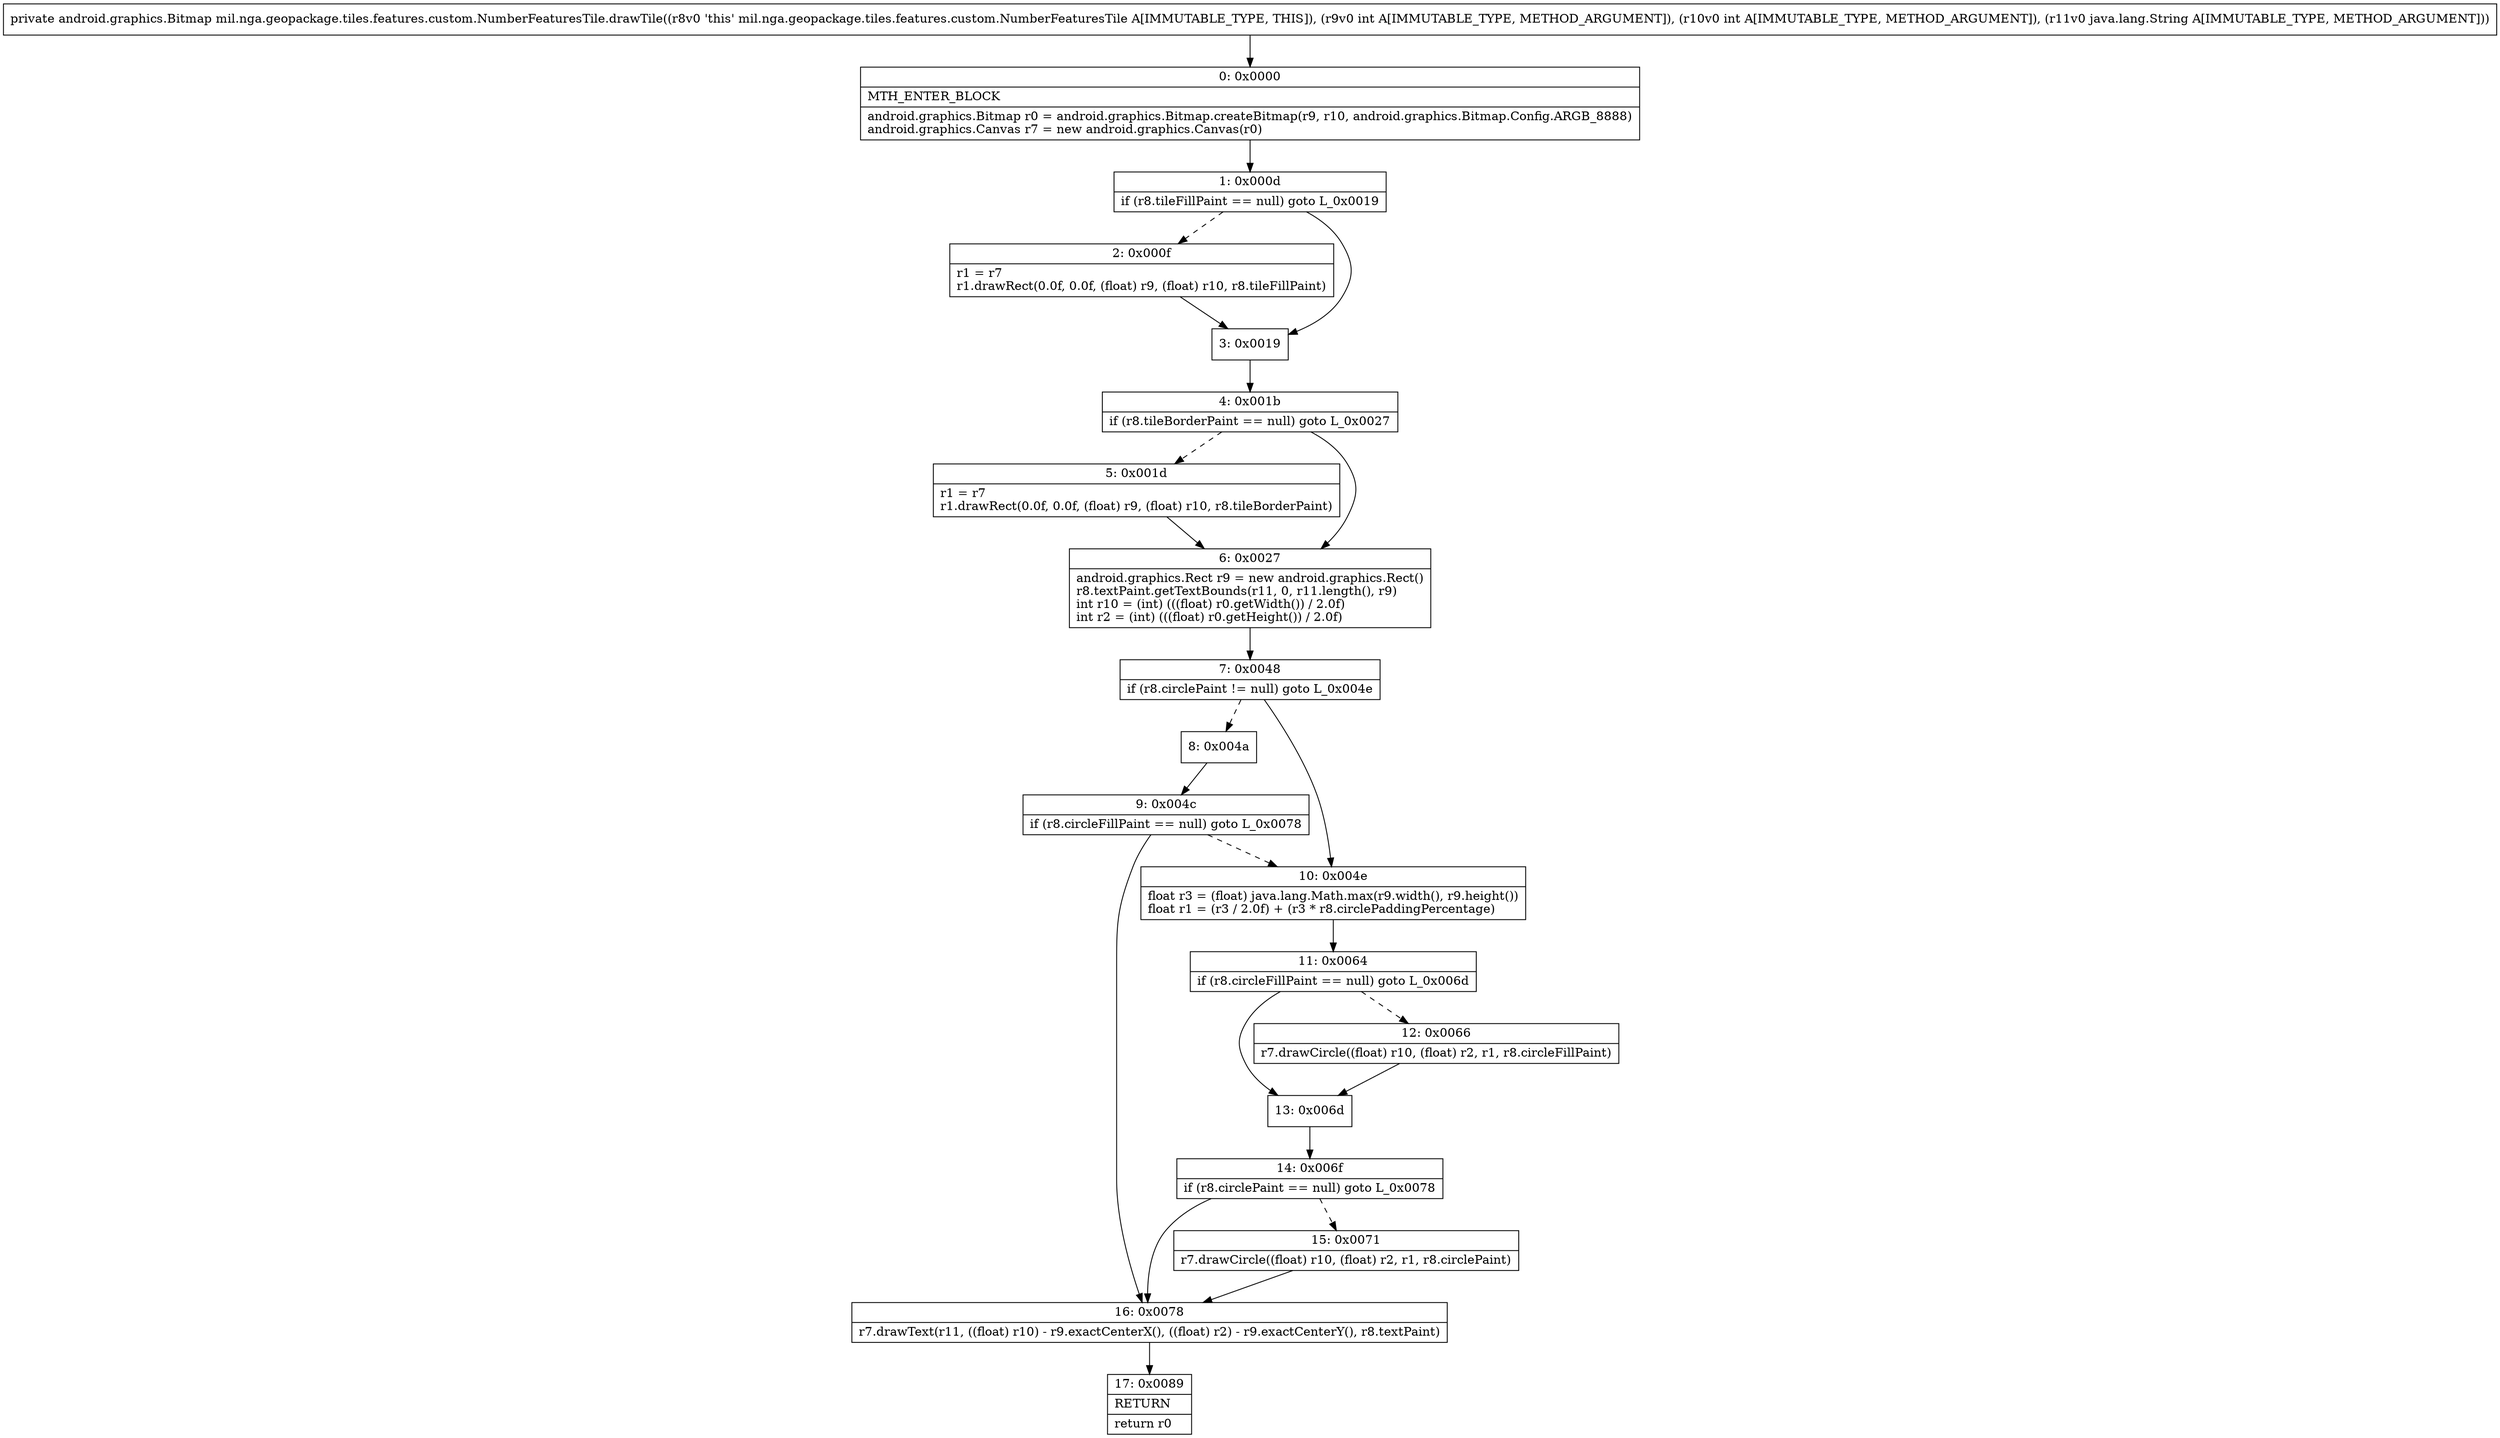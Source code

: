 digraph "CFG formil.nga.geopackage.tiles.features.custom.NumberFeaturesTile.drawTile(IILjava\/lang\/String;)Landroid\/graphics\/Bitmap;" {
Node_0 [shape=record,label="{0\:\ 0x0000|MTH_ENTER_BLOCK\l|android.graphics.Bitmap r0 = android.graphics.Bitmap.createBitmap(r9, r10, android.graphics.Bitmap.Config.ARGB_8888)\landroid.graphics.Canvas r7 = new android.graphics.Canvas(r0)\l}"];
Node_1 [shape=record,label="{1\:\ 0x000d|if (r8.tileFillPaint == null) goto L_0x0019\l}"];
Node_2 [shape=record,label="{2\:\ 0x000f|r1 = r7\lr1.drawRect(0.0f, 0.0f, (float) r9, (float) r10, r8.tileFillPaint)\l}"];
Node_3 [shape=record,label="{3\:\ 0x0019}"];
Node_4 [shape=record,label="{4\:\ 0x001b|if (r8.tileBorderPaint == null) goto L_0x0027\l}"];
Node_5 [shape=record,label="{5\:\ 0x001d|r1 = r7\lr1.drawRect(0.0f, 0.0f, (float) r9, (float) r10, r8.tileBorderPaint)\l}"];
Node_6 [shape=record,label="{6\:\ 0x0027|android.graphics.Rect r9 = new android.graphics.Rect()\lr8.textPaint.getTextBounds(r11, 0, r11.length(), r9)\lint r10 = (int) (((float) r0.getWidth()) \/ 2.0f)\lint r2 = (int) (((float) r0.getHeight()) \/ 2.0f)\l}"];
Node_7 [shape=record,label="{7\:\ 0x0048|if (r8.circlePaint != null) goto L_0x004e\l}"];
Node_8 [shape=record,label="{8\:\ 0x004a}"];
Node_9 [shape=record,label="{9\:\ 0x004c|if (r8.circleFillPaint == null) goto L_0x0078\l}"];
Node_10 [shape=record,label="{10\:\ 0x004e|float r3 = (float) java.lang.Math.max(r9.width(), r9.height())\lfloat r1 = (r3 \/ 2.0f) + (r3 * r8.circlePaddingPercentage)\l}"];
Node_11 [shape=record,label="{11\:\ 0x0064|if (r8.circleFillPaint == null) goto L_0x006d\l}"];
Node_12 [shape=record,label="{12\:\ 0x0066|r7.drawCircle((float) r10, (float) r2, r1, r8.circleFillPaint)\l}"];
Node_13 [shape=record,label="{13\:\ 0x006d}"];
Node_14 [shape=record,label="{14\:\ 0x006f|if (r8.circlePaint == null) goto L_0x0078\l}"];
Node_15 [shape=record,label="{15\:\ 0x0071|r7.drawCircle((float) r10, (float) r2, r1, r8.circlePaint)\l}"];
Node_16 [shape=record,label="{16\:\ 0x0078|r7.drawText(r11, ((float) r10) \- r9.exactCenterX(), ((float) r2) \- r9.exactCenterY(), r8.textPaint)\l}"];
Node_17 [shape=record,label="{17\:\ 0x0089|RETURN\l|return r0\l}"];
MethodNode[shape=record,label="{private android.graphics.Bitmap mil.nga.geopackage.tiles.features.custom.NumberFeaturesTile.drawTile((r8v0 'this' mil.nga.geopackage.tiles.features.custom.NumberFeaturesTile A[IMMUTABLE_TYPE, THIS]), (r9v0 int A[IMMUTABLE_TYPE, METHOD_ARGUMENT]), (r10v0 int A[IMMUTABLE_TYPE, METHOD_ARGUMENT]), (r11v0 java.lang.String A[IMMUTABLE_TYPE, METHOD_ARGUMENT])) }"];
MethodNode -> Node_0;
Node_0 -> Node_1;
Node_1 -> Node_2[style=dashed];
Node_1 -> Node_3;
Node_2 -> Node_3;
Node_3 -> Node_4;
Node_4 -> Node_5[style=dashed];
Node_4 -> Node_6;
Node_5 -> Node_6;
Node_6 -> Node_7;
Node_7 -> Node_8[style=dashed];
Node_7 -> Node_10;
Node_8 -> Node_9;
Node_9 -> Node_10[style=dashed];
Node_9 -> Node_16;
Node_10 -> Node_11;
Node_11 -> Node_12[style=dashed];
Node_11 -> Node_13;
Node_12 -> Node_13;
Node_13 -> Node_14;
Node_14 -> Node_15[style=dashed];
Node_14 -> Node_16;
Node_15 -> Node_16;
Node_16 -> Node_17;
}

